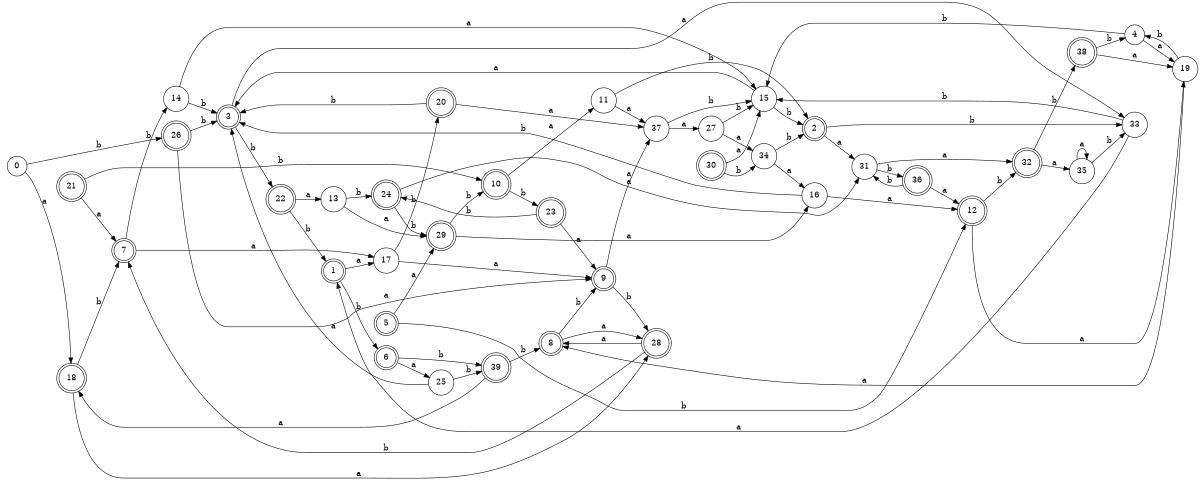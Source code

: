 digraph n32_8 {
__start0 [label="" shape="none"];

rankdir=LR;
size="8,5";

s0 [style="filled", color="black", fillcolor="white" shape="circle", label="0"];
s1 [style="rounded,filled", color="black", fillcolor="white" shape="doublecircle", label="1"];
s2 [style="rounded,filled", color="black", fillcolor="white" shape="doublecircle", label="2"];
s3 [style="rounded,filled", color="black", fillcolor="white" shape="doublecircle", label="3"];
s4 [style="filled", color="black", fillcolor="white" shape="circle", label="4"];
s5 [style="rounded,filled", color="black", fillcolor="white" shape="doublecircle", label="5"];
s6 [style="rounded,filled", color="black", fillcolor="white" shape="doublecircle", label="6"];
s7 [style="rounded,filled", color="black", fillcolor="white" shape="doublecircle", label="7"];
s8 [style="rounded,filled", color="black", fillcolor="white" shape="doublecircle", label="8"];
s9 [style="rounded,filled", color="black", fillcolor="white" shape="doublecircle", label="9"];
s10 [style="rounded,filled", color="black", fillcolor="white" shape="doublecircle", label="10"];
s11 [style="filled", color="black", fillcolor="white" shape="circle", label="11"];
s12 [style="rounded,filled", color="black", fillcolor="white" shape="doublecircle", label="12"];
s13 [style="filled", color="black", fillcolor="white" shape="circle", label="13"];
s14 [style="filled", color="black", fillcolor="white" shape="circle", label="14"];
s15 [style="filled", color="black", fillcolor="white" shape="circle", label="15"];
s16 [style="filled", color="black", fillcolor="white" shape="circle", label="16"];
s17 [style="filled", color="black", fillcolor="white" shape="circle", label="17"];
s18 [style="rounded,filled", color="black", fillcolor="white" shape="doublecircle", label="18"];
s19 [style="filled", color="black", fillcolor="white" shape="circle", label="19"];
s20 [style="rounded,filled", color="black", fillcolor="white" shape="doublecircle", label="20"];
s21 [style="rounded,filled", color="black", fillcolor="white" shape="doublecircle", label="21"];
s22 [style="rounded,filled", color="black", fillcolor="white" shape="doublecircle", label="22"];
s23 [style="rounded,filled", color="black", fillcolor="white" shape="doublecircle", label="23"];
s24 [style="rounded,filled", color="black", fillcolor="white" shape="doublecircle", label="24"];
s25 [style="filled", color="black", fillcolor="white" shape="circle", label="25"];
s26 [style="rounded,filled", color="black", fillcolor="white" shape="doublecircle", label="26"];
s27 [style="filled", color="black", fillcolor="white" shape="circle", label="27"];
s28 [style="rounded,filled", color="black", fillcolor="white" shape="doublecircle", label="28"];
s29 [style="rounded,filled", color="black", fillcolor="white" shape="doublecircle", label="29"];
s30 [style="rounded,filled", color="black", fillcolor="white" shape="doublecircle", label="30"];
s31 [style="filled", color="black", fillcolor="white" shape="circle", label="31"];
s32 [style="rounded,filled", color="black", fillcolor="white" shape="doublecircle", label="32"];
s33 [style="filled", color="black", fillcolor="white" shape="circle", label="33"];
s34 [style="filled", color="black", fillcolor="white" shape="circle", label="34"];
s35 [style="filled", color="black", fillcolor="white" shape="circle", label="35"];
s36 [style="rounded,filled", color="black", fillcolor="white" shape="doublecircle", label="36"];
s37 [style="filled", color="black", fillcolor="white" shape="circle", label="37"];
s38 [style="rounded,filled", color="black", fillcolor="white" shape="doublecircle", label="38"];
s39 [style="rounded,filled", color="black", fillcolor="white" shape="doublecircle", label="39"];
s0 -> s18 [label="a"];
s0 -> s26 [label="b"];
s1 -> s17 [label="a"];
s1 -> s6 [label="b"];
s2 -> s31 [label="a"];
s2 -> s33 [label="b"];
s3 -> s33 [label="a"];
s3 -> s22 [label="b"];
s4 -> s19 [label="a"];
s4 -> s15 [label="b"];
s5 -> s29 [label="a"];
s5 -> s12 [label="b"];
s6 -> s25 [label="a"];
s6 -> s39 [label="b"];
s7 -> s17 [label="a"];
s7 -> s14 [label="b"];
s8 -> s28 [label="a"];
s8 -> s9 [label="b"];
s9 -> s37 [label="a"];
s9 -> s28 [label="b"];
s10 -> s11 [label="a"];
s10 -> s23 [label="b"];
s11 -> s37 [label="a"];
s11 -> s2 [label="b"];
s12 -> s19 [label="a"];
s12 -> s32 [label="b"];
s13 -> s29 [label="a"];
s13 -> s24 [label="b"];
s14 -> s15 [label="a"];
s14 -> s3 [label="b"];
s15 -> s3 [label="a"];
s15 -> s2 [label="b"];
s16 -> s12 [label="a"];
s16 -> s3 [label="b"];
s17 -> s9 [label="a"];
s17 -> s20 [label="b"];
s18 -> s28 [label="a"];
s18 -> s7 [label="b"];
s19 -> s8 [label="a"];
s19 -> s4 [label="b"];
s20 -> s37 [label="a"];
s20 -> s3 [label="b"];
s21 -> s7 [label="a"];
s21 -> s10 [label="b"];
s22 -> s13 [label="a"];
s22 -> s1 [label="b"];
s23 -> s9 [label="a"];
s23 -> s24 [label="b"];
s24 -> s31 [label="a"];
s24 -> s29 [label="b"];
s25 -> s3 [label="a"];
s25 -> s39 [label="b"];
s26 -> s9 [label="a"];
s26 -> s3 [label="b"];
s27 -> s34 [label="a"];
s27 -> s15 [label="b"];
s28 -> s8 [label="a"];
s28 -> s7 [label="b"];
s29 -> s16 [label="a"];
s29 -> s10 [label="b"];
s30 -> s15 [label="a"];
s30 -> s34 [label="b"];
s31 -> s32 [label="a"];
s31 -> s36 [label="b"];
s32 -> s35 [label="a"];
s32 -> s38 [label="b"];
s33 -> s1 [label="a"];
s33 -> s15 [label="b"];
s34 -> s16 [label="a"];
s34 -> s2 [label="b"];
s35 -> s35 [label="a"];
s35 -> s33 [label="b"];
s36 -> s12 [label="a"];
s36 -> s31 [label="b"];
s37 -> s27 [label="a"];
s37 -> s15 [label="b"];
s38 -> s19 [label="a"];
s38 -> s4 [label="b"];
s39 -> s18 [label="a"];
s39 -> s8 [label="b"];

}